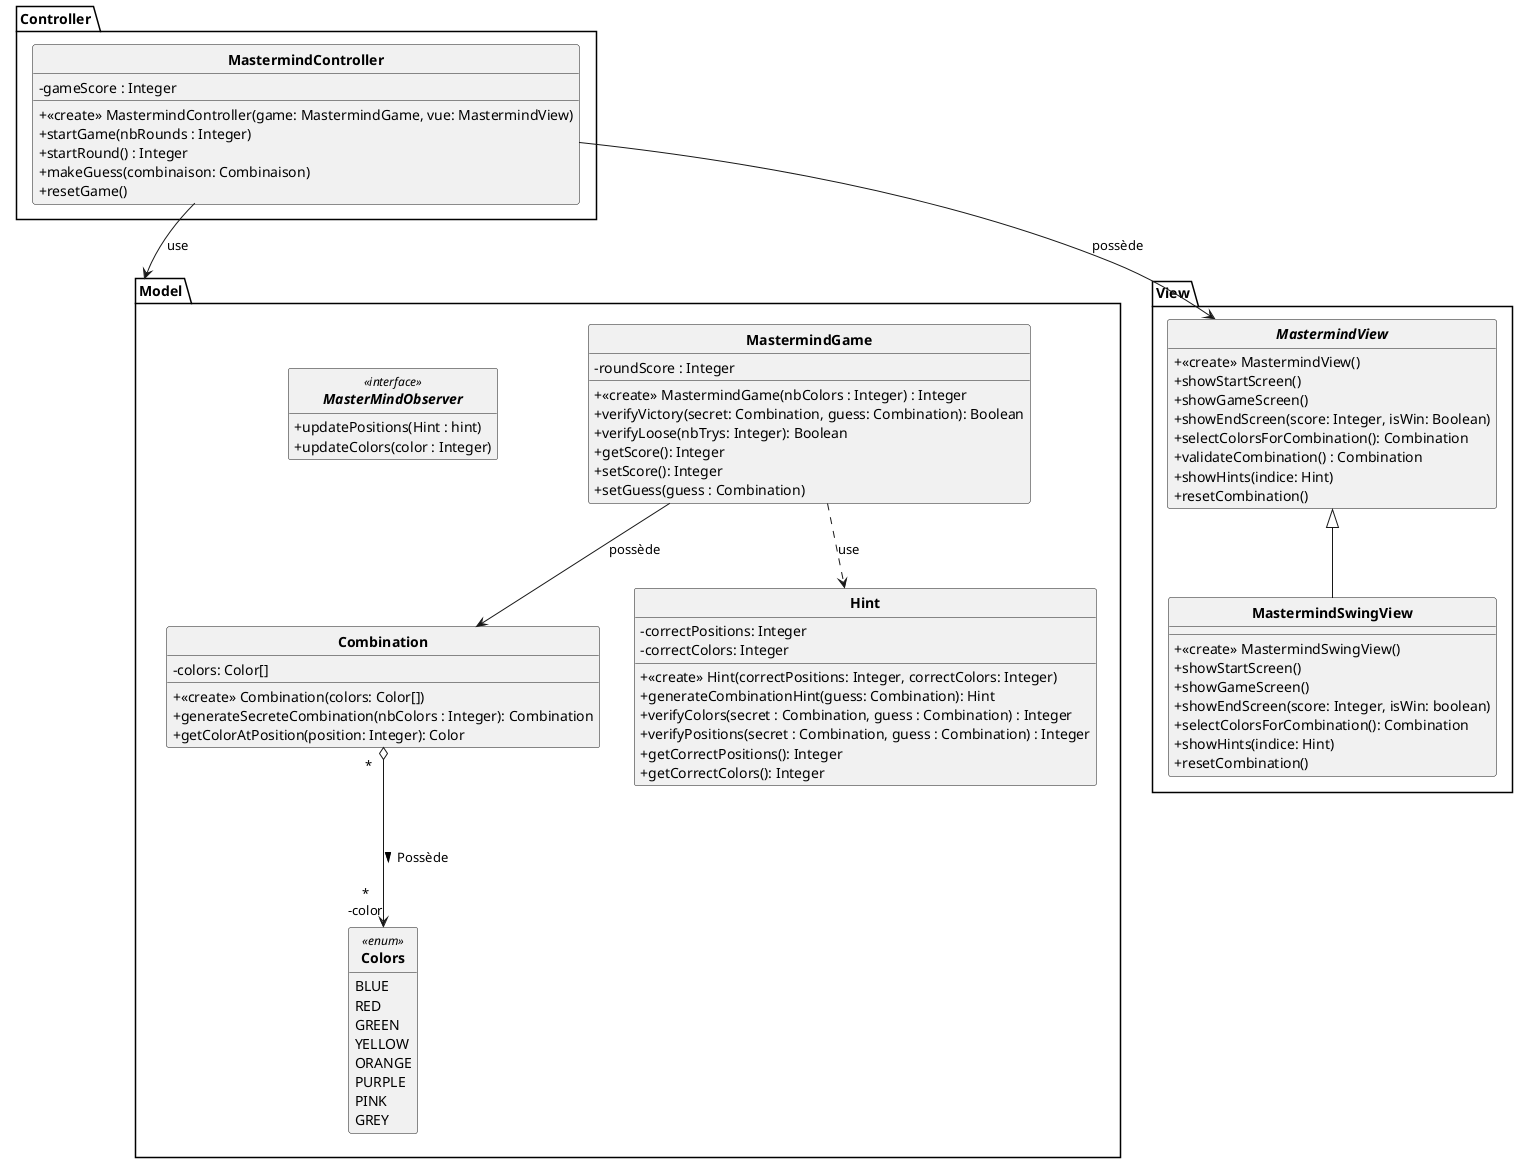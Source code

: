 @startuml

skinparam style strictuml
skinparam classAttributeIconSize 0
skinparam classFontStyle Bold
hide enum methods
hide interface attributes

package Model {

    class MastermindGame {
        - roundScore : Integer
        + <<create>> MastermindGame(nbColors : Integer) : Integer
        + verifyVictory(secret: Combination, guess: Combination): Boolean
        + verifyLoose(nbTrys: Integer): Boolean
        + getScore(): Integer
        + setScore(): Integer
        + setGuess(guess : Combination)
    }

    class Combination {
        - colors: Color[]
        + <<create>> Combination(colors: Color[])
        + generateSecreteCombination(nbColors : Integer): Combination
        + getColorAtPosition(position: Integer): Color
    }

    class Hint {
        - correctPositions: Integer
        - correctColors: Integer
        + <<create>> Hint(correctPositions: Integer, correctColors: Integer)
        + generateCombinationHint(guess: Combination): Hint
        + verifyColors(secret : Combination, guess : Combination) : Integer
        + verifyPositions(secret : Combination, guess : Combination) : Integer
        + getCorrectPositions(): Integer
        + getCorrectColors(): Integer
    }

    enum Colors <<enum>>{
        BLUE
        RED
        GREEN
        YELLOW
        ORANGE
        PURPLE
        PINK
        GREY
    }

    interface MasterMindObserver <<interface>>{
        + updatePositions(Hint : hint)
        + updateColors(color : Integer)
    }

}


package View {

    interface MastermindView {
        + <<create>> MastermindView()
        + showStartScreen()
        + showGameScreen()
        + showEndScreen(score: Integer, isWin: Boolean)
        + selectColorsForCombination(): Combination
        + validateCombination() : Combination
        + showHints(indice: Hint)
        + resetCombination()
    }

    class MastermindSwingView extends MastermindView{
        + <<create>> MastermindSwingView()
        + showStartScreen()
        + showGameScreen()
        + showEndScreen(score: Integer, isWin: boolean)
        + selectColorsForCombination(): Combination
        + showHints(indice: Hint)
        + resetCombination()
    }

}

package Controller {

    class MastermindController {
        - gameScore : Integer
        + <<create>> MastermindController(game: MastermindGame, vue: MastermindView)
        + startGame(nbRounds : Integer)
        + startRound() : Integer
        + makeGuess(combinaison: Combinaison)
        + resetGame()
    }

}

MastermindGame ..> Hint : use
MastermindGame --> Combination : possède
MastermindController -->  Model : use
MastermindController --> MastermindView : possède
Combination " *   " o---> "*\n-color" Colors : Possède >

@enduml
